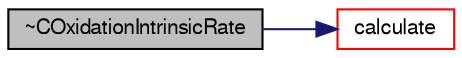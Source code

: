 digraph "~COxidationIntrinsicRate"
{
  bgcolor="transparent";
  edge [fontname="FreeSans",fontsize="10",labelfontname="FreeSans",labelfontsize="10"];
  node [fontname="FreeSans",fontsize="10",shape=record];
  rankdir="LR";
  Node141 [label="~COxidationIntrinsicRate",height=0.2,width=0.4,color="black", fillcolor="grey75", style="filled", fontcolor="black"];
  Node141 -> Node142 [color="midnightblue",fontsize="10",style="solid",fontname="FreeSans"];
  Node142 [label="calculate",height=0.2,width=0.4,color="red",URL="$a23626.html#ab36dcb98739391d3c7b2a2e2a4f44be8",tooltip="Update surface reactions. "];
}
